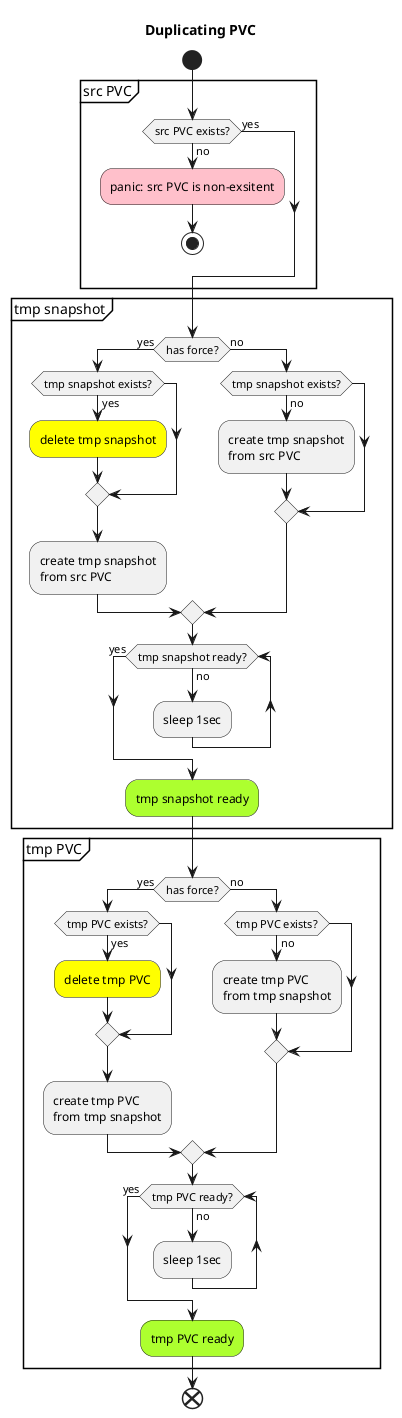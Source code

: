 @startuml

title Duplicating PVC

start
partition "src PVC" {
    if (src PVC exists?) then (no)
        #pink:panic: src PVC is non-exsitent;
        stop
    else (yes)
    endif
}

partition "tmp snapshot" {
    if (has force?) then (yes)
        if (tmp snapshot exists?) then (yes)
            #Yellow:delete tmp snapshot;            
        endif        
        :create tmp snapshot\nfrom src PVC;     
    else (no)
        if (tmp snapshot exists?) then (no)        
            :create tmp snapshot\nfrom src PVC;
        endif
    endif    
    while (tmp snapshot ready?) is (no)
        :sleep 1sec;
    endwhile (yes)
    #GreenYellow:tmp snapshot ready;
}

partition "tmp PVC" {
    if (has force?) then (yes)
        if (tmp PVC exists?) then (yes)
            #Yellow:delete tmp PVC;            
        endif        
        :create tmp PVC\nfrom tmp snapshot;
    else (no)
        if (tmp PVC exists?) then (no)        
            :create tmp PVC\nfrom tmp snapshot;
        endif
    endif
    while (tmp PVC ready?) is (no)
        :sleep 1sec;
    endwhile (yes)
    #GreenYellow:tmp PVC ready;
}

end

@enduml
